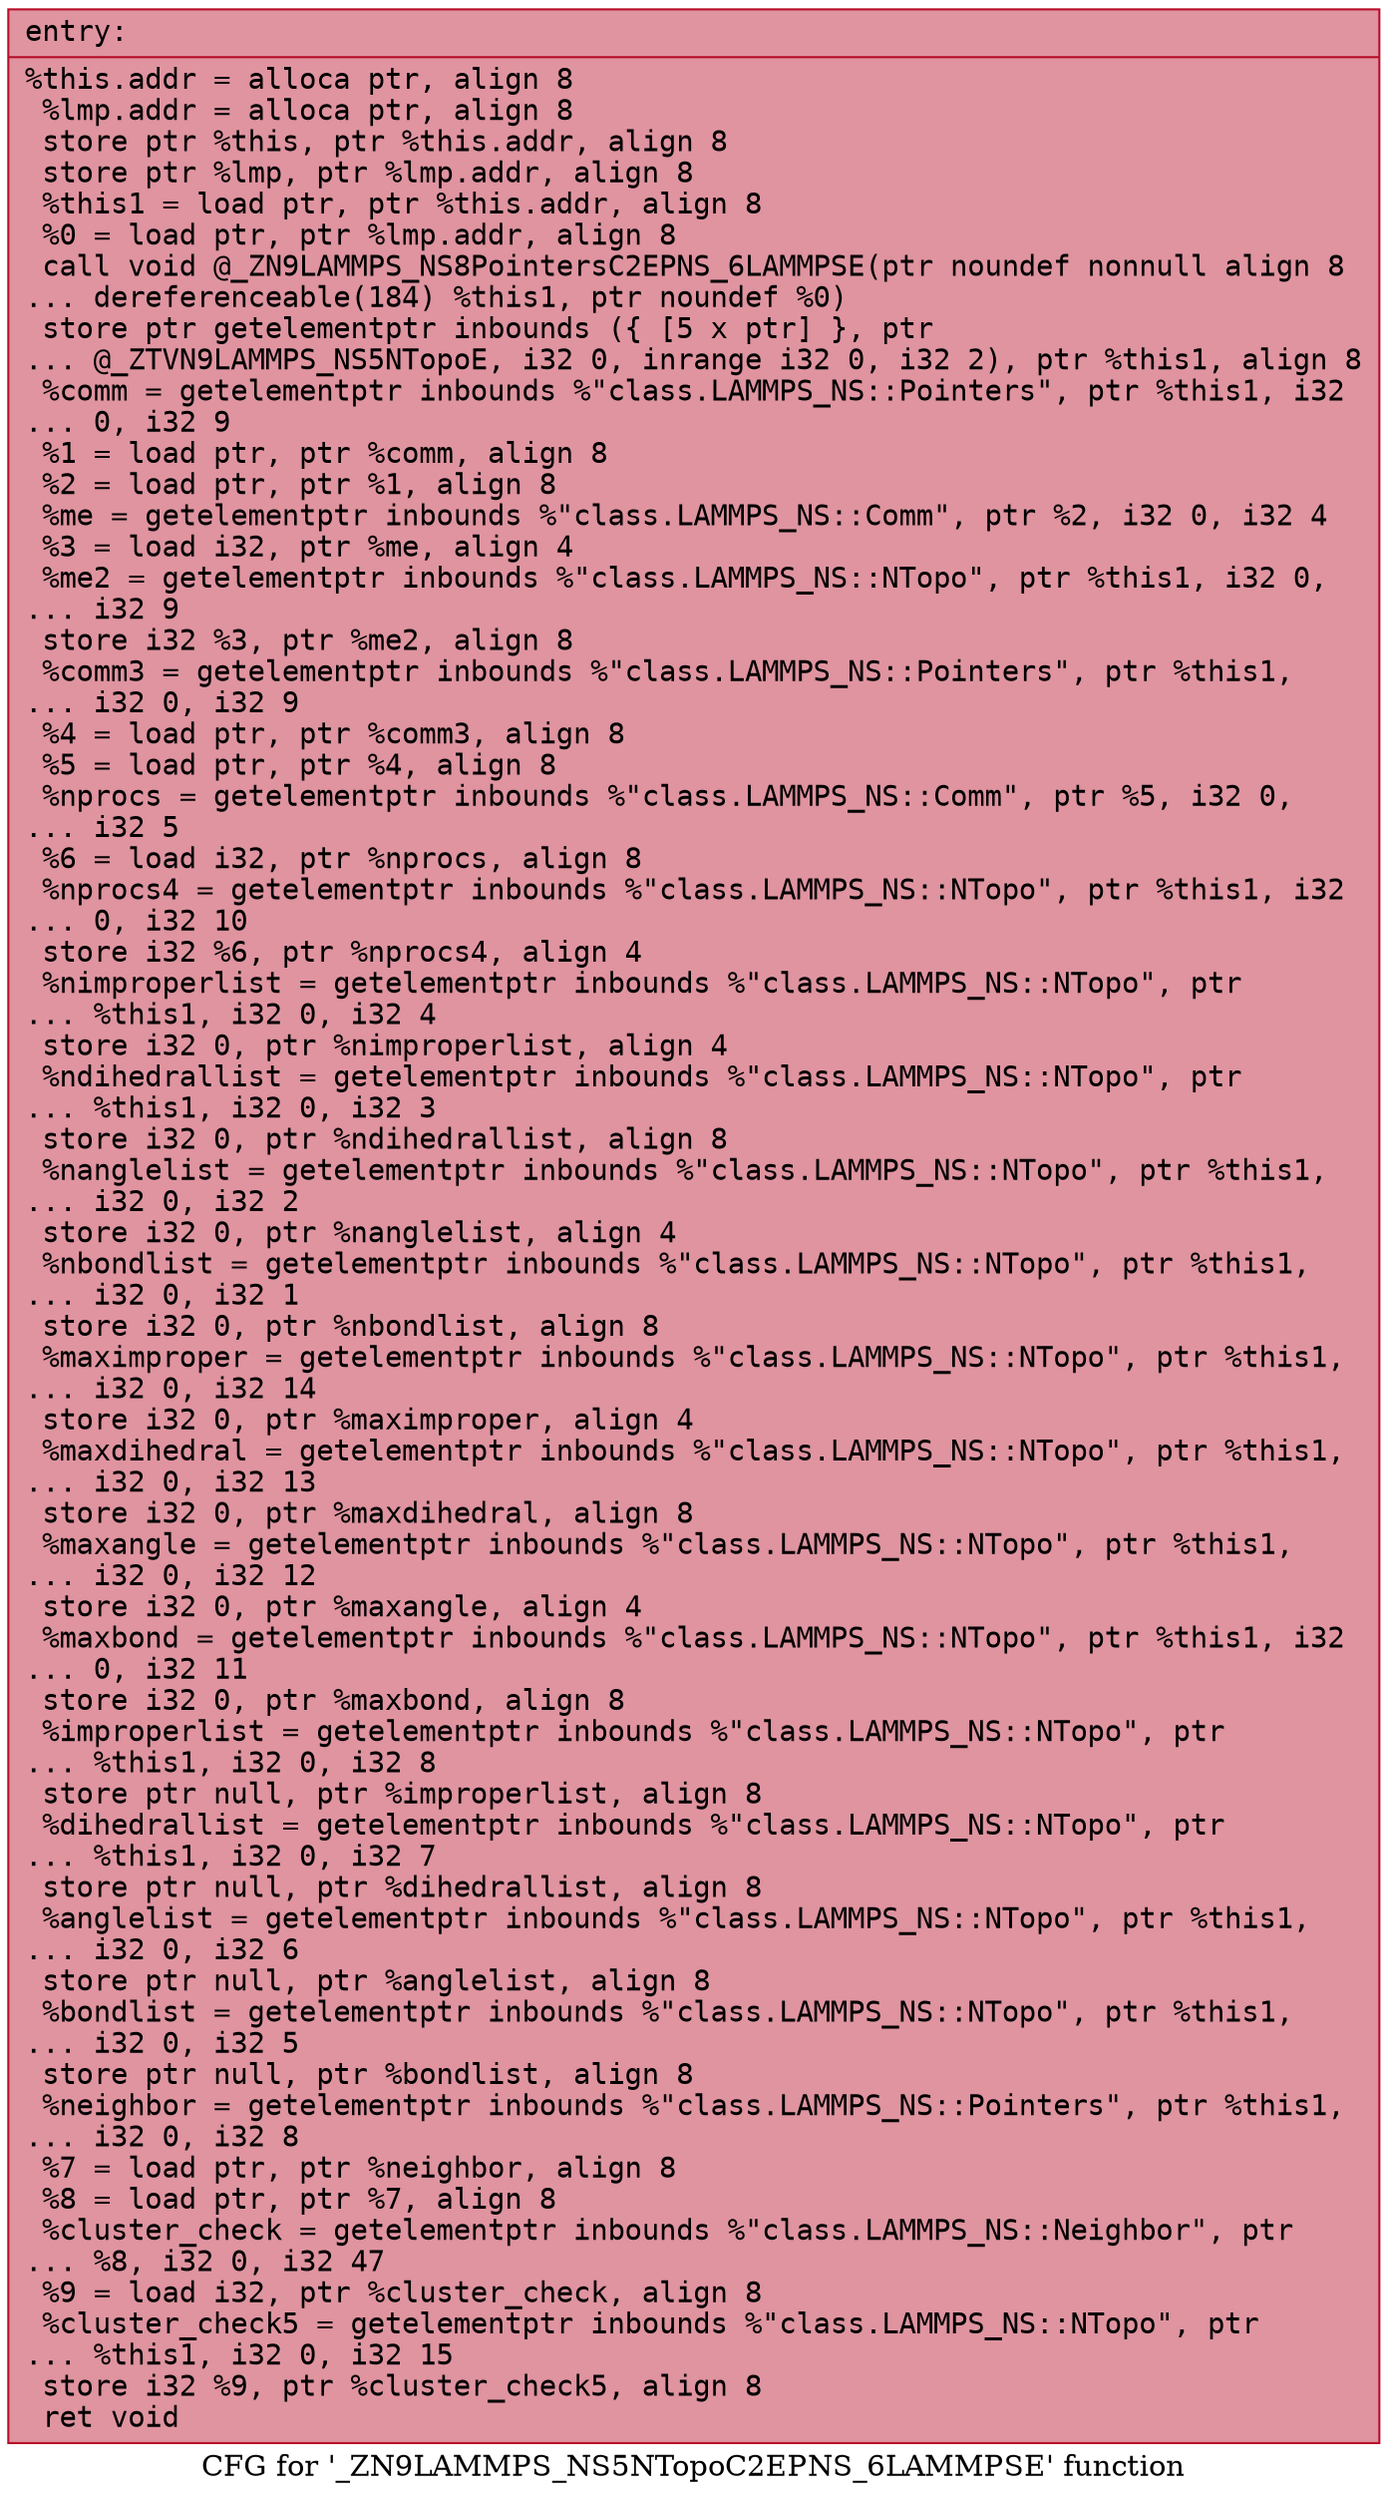 digraph "CFG for '_ZN9LAMMPS_NS5NTopoC2EPNS_6LAMMPSE' function" {
	label="CFG for '_ZN9LAMMPS_NS5NTopoC2EPNS_6LAMMPSE' function";

	Node0x55bd140a51a0 [shape=record,color="#b70d28ff", style=filled, fillcolor="#b70d2870" fontname="Courier",label="{entry:\l|  %this.addr = alloca ptr, align 8\l  %lmp.addr = alloca ptr, align 8\l  store ptr %this, ptr %this.addr, align 8\l  store ptr %lmp, ptr %lmp.addr, align 8\l  %this1 = load ptr, ptr %this.addr, align 8\l  %0 = load ptr, ptr %lmp.addr, align 8\l  call void @_ZN9LAMMPS_NS8PointersC2EPNS_6LAMMPSE(ptr noundef nonnull align 8\l... dereferenceable(184) %this1, ptr noundef %0)\l  store ptr getelementptr inbounds (\{ [5 x ptr] \}, ptr\l... @_ZTVN9LAMMPS_NS5NTopoE, i32 0, inrange i32 0, i32 2), ptr %this1, align 8\l  %comm = getelementptr inbounds %\"class.LAMMPS_NS::Pointers\", ptr %this1, i32\l... 0, i32 9\l  %1 = load ptr, ptr %comm, align 8\l  %2 = load ptr, ptr %1, align 8\l  %me = getelementptr inbounds %\"class.LAMMPS_NS::Comm\", ptr %2, i32 0, i32 4\l  %3 = load i32, ptr %me, align 4\l  %me2 = getelementptr inbounds %\"class.LAMMPS_NS::NTopo\", ptr %this1, i32 0,\l... i32 9\l  store i32 %3, ptr %me2, align 8\l  %comm3 = getelementptr inbounds %\"class.LAMMPS_NS::Pointers\", ptr %this1,\l... i32 0, i32 9\l  %4 = load ptr, ptr %comm3, align 8\l  %5 = load ptr, ptr %4, align 8\l  %nprocs = getelementptr inbounds %\"class.LAMMPS_NS::Comm\", ptr %5, i32 0,\l... i32 5\l  %6 = load i32, ptr %nprocs, align 8\l  %nprocs4 = getelementptr inbounds %\"class.LAMMPS_NS::NTopo\", ptr %this1, i32\l... 0, i32 10\l  store i32 %6, ptr %nprocs4, align 4\l  %nimproperlist = getelementptr inbounds %\"class.LAMMPS_NS::NTopo\", ptr\l... %this1, i32 0, i32 4\l  store i32 0, ptr %nimproperlist, align 4\l  %ndihedrallist = getelementptr inbounds %\"class.LAMMPS_NS::NTopo\", ptr\l... %this1, i32 0, i32 3\l  store i32 0, ptr %ndihedrallist, align 8\l  %nanglelist = getelementptr inbounds %\"class.LAMMPS_NS::NTopo\", ptr %this1,\l... i32 0, i32 2\l  store i32 0, ptr %nanglelist, align 4\l  %nbondlist = getelementptr inbounds %\"class.LAMMPS_NS::NTopo\", ptr %this1,\l... i32 0, i32 1\l  store i32 0, ptr %nbondlist, align 8\l  %maximproper = getelementptr inbounds %\"class.LAMMPS_NS::NTopo\", ptr %this1,\l... i32 0, i32 14\l  store i32 0, ptr %maximproper, align 4\l  %maxdihedral = getelementptr inbounds %\"class.LAMMPS_NS::NTopo\", ptr %this1,\l... i32 0, i32 13\l  store i32 0, ptr %maxdihedral, align 8\l  %maxangle = getelementptr inbounds %\"class.LAMMPS_NS::NTopo\", ptr %this1,\l... i32 0, i32 12\l  store i32 0, ptr %maxangle, align 4\l  %maxbond = getelementptr inbounds %\"class.LAMMPS_NS::NTopo\", ptr %this1, i32\l... 0, i32 11\l  store i32 0, ptr %maxbond, align 8\l  %improperlist = getelementptr inbounds %\"class.LAMMPS_NS::NTopo\", ptr\l... %this1, i32 0, i32 8\l  store ptr null, ptr %improperlist, align 8\l  %dihedrallist = getelementptr inbounds %\"class.LAMMPS_NS::NTopo\", ptr\l... %this1, i32 0, i32 7\l  store ptr null, ptr %dihedrallist, align 8\l  %anglelist = getelementptr inbounds %\"class.LAMMPS_NS::NTopo\", ptr %this1,\l... i32 0, i32 6\l  store ptr null, ptr %anglelist, align 8\l  %bondlist = getelementptr inbounds %\"class.LAMMPS_NS::NTopo\", ptr %this1,\l... i32 0, i32 5\l  store ptr null, ptr %bondlist, align 8\l  %neighbor = getelementptr inbounds %\"class.LAMMPS_NS::Pointers\", ptr %this1,\l... i32 0, i32 8\l  %7 = load ptr, ptr %neighbor, align 8\l  %8 = load ptr, ptr %7, align 8\l  %cluster_check = getelementptr inbounds %\"class.LAMMPS_NS::Neighbor\", ptr\l... %8, i32 0, i32 47\l  %9 = load i32, ptr %cluster_check, align 8\l  %cluster_check5 = getelementptr inbounds %\"class.LAMMPS_NS::NTopo\", ptr\l... %this1, i32 0, i32 15\l  store i32 %9, ptr %cluster_check5, align 8\l  ret void\l}"];
}
